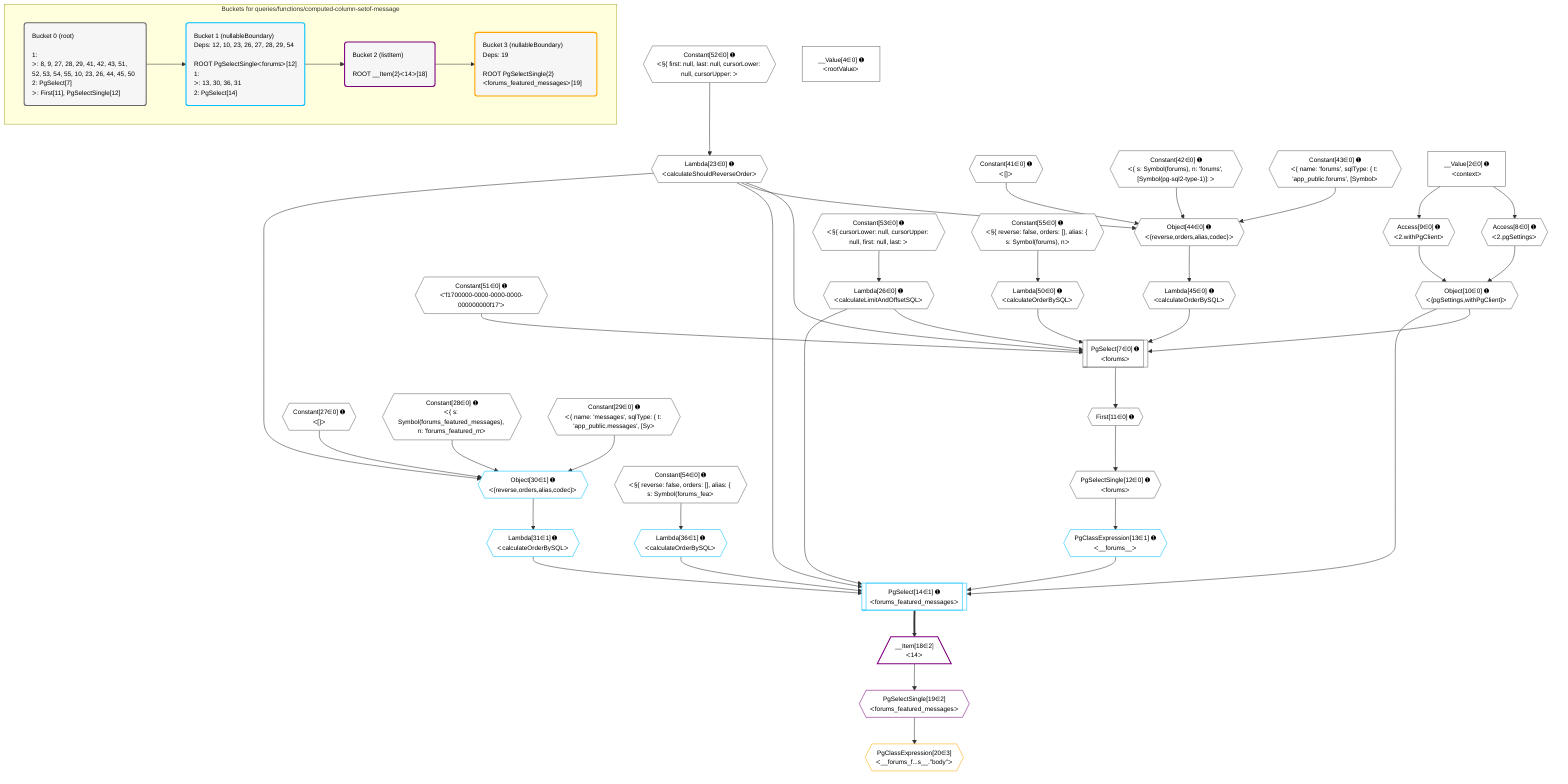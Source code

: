 %%{init: {'themeVariables': { 'fontSize': '12px'}}}%%
graph TD
    classDef path fill:#eee,stroke:#000,color:#000
    classDef plan fill:#fff,stroke-width:1px,color:#000
    classDef itemplan fill:#fff,stroke-width:2px,color:#000
    classDef unbatchedplan fill:#dff,stroke-width:1px,color:#000
    classDef sideeffectplan fill:#fcc,stroke-width:2px,color:#000
    classDef bucket fill:#f6f6f6,color:#000,stroke-width:2px,text-align:left


    %% plan dependencies
    PgSelect7[["PgSelect[7∈0] ➊<br />ᐸforumsᐳ"]]:::plan
    Object10{{"Object[10∈0] ➊<br />ᐸ{pgSettings,withPgClient}ᐳ"}}:::plan
    Constant51{{"Constant[51∈0] ➊<br />ᐸ'f1700000-0000-0000-0000-000000000f17'ᐳ"}}:::plan
    Lambda23{{"Lambda[23∈0] ➊<br />ᐸcalculateShouldReverseOrderᐳ"}}:::plan
    Lambda26{{"Lambda[26∈0] ➊<br />ᐸcalculateLimitAndOffsetSQLᐳ"}}:::plan
    Lambda45{{"Lambda[45∈0] ➊<br />ᐸcalculateOrderBySQLᐳ"}}:::plan
    Lambda50{{"Lambda[50∈0] ➊<br />ᐸcalculateOrderBySQLᐳ"}}:::plan
    Object10 & Constant51 & Lambda23 & Lambda26 & Lambda45 & Lambda50 --> PgSelect7
    Object44{{"Object[44∈0] ➊<br />ᐸ{reverse,orders,alias,codec}ᐳ"}}:::plan
    Constant41{{"Constant[41∈0] ➊<br />ᐸ[]ᐳ"}}:::plan
    Constant42{{"Constant[42∈0] ➊<br />ᐸ{ s: Symbol(forums), n: 'forums', [Symbol(pg-sql2-type-1)]: ᐳ"}}:::plan
    Constant43{{"Constant[43∈0] ➊<br />ᐸ{ name: 'forums', sqlType: { t: 'app_public.forums', [Symbolᐳ"}}:::plan
    Lambda23 & Constant41 & Constant42 & Constant43 --> Object44
    Access8{{"Access[8∈0] ➊<br />ᐸ2.pgSettingsᐳ"}}:::plan
    Access9{{"Access[9∈0] ➊<br />ᐸ2.withPgClientᐳ"}}:::plan
    Access8 & Access9 --> Object10
    __Value2["__Value[2∈0] ➊<br />ᐸcontextᐳ"]:::plan
    __Value2 --> Access8
    __Value2 --> Access9
    First11{{"First[11∈0] ➊"}}:::plan
    PgSelect7 --> First11
    PgSelectSingle12{{"PgSelectSingle[12∈0] ➊<br />ᐸforumsᐳ"}}:::plan
    First11 --> PgSelectSingle12
    Constant52{{"Constant[52∈0] ➊<br />ᐸ§{ first: null, last: null, cursorLower: null, cursorUpper: ᐳ"}}:::plan
    Constant52 --> Lambda23
    Constant53{{"Constant[53∈0] ➊<br />ᐸ§{ cursorLower: null, cursorUpper: null, first: null, last: ᐳ"}}:::plan
    Constant53 --> Lambda26
    Object44 --> Lambda45
    Constant55{{"Constant[55∈0] ➊<br />ᐸ§{ reverse: false, orders: [], alias: { s: Symbol(forums), nᐳ"}}:::plan
    Constant55 --> Lambda50
    __Value4["__Value[4∈0] ➊<br />ᐸrootValueᐳ"]:::plan
    Constant27{{"Constant[27∈0] ➊<br />ᐸ[]ᐳ"}}:::plan
    Constant28{{"Constant[28∈0] ➊<br />ᐸ{ s: Symbol(forums_featured_messages), n: 'forums_featured_mᐳ"}}:::plan
    Constant29{{"Constant[29∈0] ➊<br />ᐸ{ name: 'messages', sqlType: { t: 'app_public.messages', [Syᐳ"}}:::plan
    Constant54{{"Constant[54∈0] ➊<br />ᐸ§{ reverse: false, orders: [], alias: { s: Symbol(forums_feaᐳ"}}:::plan
    PgSelect14[["PgSelect[14∈1] ➊<br />ᐸforums_featured_messagesᐳ"]]:::plan
    PgClassExpression13{{"PgClassExpression[13∈1] ➊<br />ᐸ__forums__ᐳ"}}:::plan
    Lambda31{{"Lambda[31∈1] ➊<br />ᐸcalculateOrderBySQLᐳ"}}:::plan
    Lambda36{{"Lambda[36∈1] ➊<br />ᐸcalculateOrderBySQLᐳ"}}:::plan
    Object10 & PgClassExpression13 & Lambda23 & Lambda26 & Lambda31 & Lambda36 --> PgSelect14
    Object30{{"Object[30∈1] ➊<br />ᐸ{reverse,orders,alias,codec}ᐳ"}}:::plan
    Lambda23 & Constant27 & Constant28 & Constant29 --> Object30
    PgSelectSingle12 --> PgClassExpression13
    Object30 --> Lambda31
    Constant54 --> Lambda36
    __Item18[/"__Item[18∈2]<br />ᐸ14ᐳ"\]:::itemplan
    PgSelect14 ==> __Item18
    PgSelectSingle19{{"PgSelectSingle[19∈2]<br />ᐸforums_featured_messagesᐳ"}}:::plan
    __Item18 --> PgSelectSingle19
    PgClassExpression20{{"PgClassExpression[20∈3]<br />ᐸ__forums_f...s__.”body”ᐳ"}}:::plan
    PgSelectSingle19 --> PgClassExpression20

    %% define steps

    subgraph "Buckets for queries/functions/computed-column-setof-message"
    Bucket0("Bucket 0 (root)<br /><br />1: <br />ᐳ: 8, 9, 27, 28, 29, 41, 42, 43, 51, 52, 53, 54, 55, 10, 23, 26, 44, 45, 50<br />2: PgSelect[7]<br />ᐳ: First[11], PgSelectSingle[12]"):::bucket
    classDef bucket0 stroke:#696969
    class Bucket0,__Value2,__Value4,PgSelect7,Access8,Access9,Object10,First11,PgSelectSingle12,Lambda23,Lambda26,Constant27,Constant28,Constant29,Constant41,Constant42,Constant43,Object44,Lambda45,Lambda50,Constant51,Constant52,Constant53,Constant54,Constant55 bucket0
    Bucket1("Bucket 1 (nullableBoundary)<br />Deps: 12, 10, 23, 26, 27, 28, 29, 54<br /><br />ROOT PgSelectSingleᐸforumsᐳ[12]<br />1: <br />ᐳ: 13, 30, 36, 31<br />2: PgSelect[14]"):::bucket
    classDef bucket1 stroke:#00bfff
    class Bucket1,PgClassExpression13,PgSelect14,Object30,Lambda31,Lambda36 bucket1
    Bucket2("Bucket 2 (listItem)<br /><br />ROOT __Item{2}ᐸ14ᐳ[18]"):::bucket
    classDef bucket2 stroke:#7f007f
    class Bucket2,__Item18,PgSelectSingle19 bucket2
    Bucket3("Bucket 3 (nullableBoundary)<br />Deps: 19<br /><br />ROOT PgSelectSingle{2}ᐸforums_featured_messagesᐳ[19]"):::bucket
    classDef bucket3 stroke:#ffa500
    class Bucket3,PgClassExpression20 bucket3
    Bucket0 --> Bucket1
    Bucket1 --> Bucket2
    Bucket2 --> Bucket3
    end
